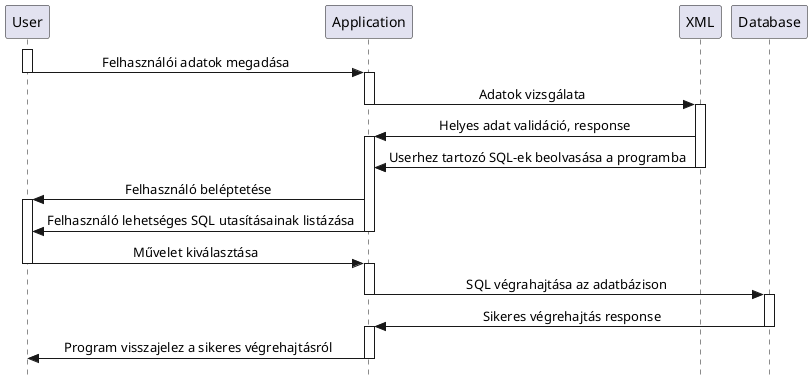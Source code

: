 @startuml Diagram

skinparam Style strictuml
skinparam SequenceMessageAlignment center

participant User as user 
participant Application as app 
participant XML as xml
participant Database as db 

activate user
user -> app : Felhasználói adatok megadása
deactivate user

activate app
app -> xml : Adatok vizsgálata
deactivate app

activate xml
xml -> app : Helyes adat validáció, response
activate app
xml -> app : Userhez tartozó SQL-ek beolvasása a programba
deactivate xml 

app -> user : Felhasználó beléptetése
activate user
app -> user : Felhasználó lehetséges SQL utasításainak listázása
deactivate app

user -> app : Művelet kiválasztása
deactivate user

activate app
app -> db : SQL végrahajtása az adatbázison
deactivate app

activate db
db -> app : Sikeres végrehajtás response
deactivate db

activate app
app -> user : Program visszajelez a sikeres végrehajtásról
deactivate app

@enduml